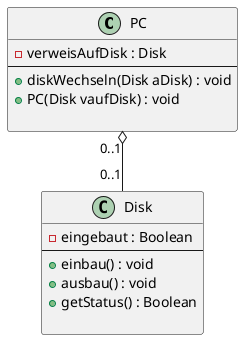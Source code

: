 @startuml

class PC {
    - verweisAufDisk : Disk
    ---
    + diskWechseln(Disk aDisk) : void
    + PC(Disk vaufDisk) : void

}

class Disk {
    - eingebaut : Boolean
    ---
    + einbau() : void
    + ausbau() : void
    + getStatus() : Boolean

}

PC "0..1" o-- "0..1" Disk

@enduml